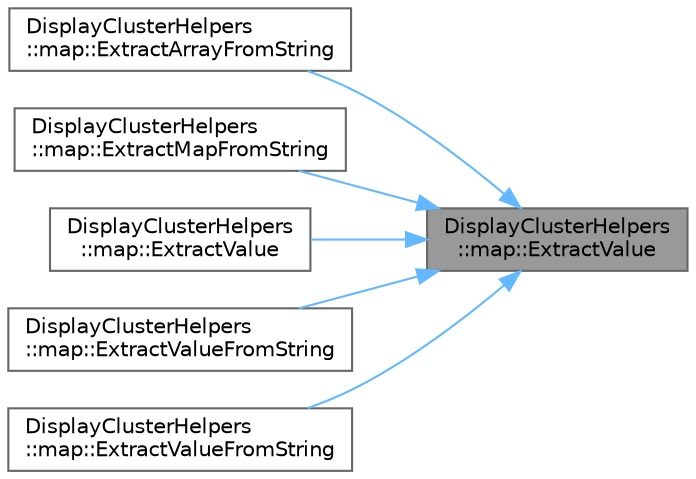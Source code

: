 digraph "DisplayClusterHelpers::map::ExtractValue"
{
 // INTERACTIVE_SVG=YES
 // LATEX_PDF_SIZE
  bgcolor="transparent";
  edge [fontname=Helvetica,fontsize=10,labelfontname=Helvetica,labelfontsize=10];
  node [fontname=Helvetica,fontsize=10,shape=box,height=0.2,width=0.4];
  rankdir="RL";
  Node1 [id="Node000001",label="DisplayClusterHelpers\l::map::ExtractValue",height=0.2,width=0.4,color="gray40", fillcolor="grey60", style="filled", fontcolor="black",tooltip=" "];
  Node1 -> Node2 [id="edge1_Node000001_Node000002",dir="back",color="steelblue1",style="solid",tooltip=" "];
  Node2 [id="Node000002",label="DisplayClusterHelpers\l::map::ExtractArrayFromString",height=0.2,width=0.4,color="grey40", fillcolor="white", style="filled",URL="$df/dc6/namespaceDisplayClusterHelpers_1_1map.html#af0a2caa1b01a426dcb532065f8687b4b",tooltip=" "];
  Node1 -> Node3 [id="edge2_Node000001_Node000003",dir="back",color="steelblue1",style="solid",tooltip=" "];
  Node3 [id="Node000003",label="DisplayClusterHelpers\l::map::ExtractMapFromString",height=0.2,width=0.4,color="grey40", fillcolor="white", style="filled",URL="$df/dc6/namespaceDisplayClusterHelpers_1_1map.html#a4b7cf1c552bd141be0529d3d90ddbbf8",tooltip=" "];
  Node1 -> Node4 [id="edge3_Node000001_Node000004",dir="back",color="steelblue1",style="solid",tooltip=" "];
  Node4 [id="Node000004",label="DisplayClusterHelpers\l::map::ExtractValue",height=0.2,width=0.4,color="grey40", fillcolor="white", style="filled",URL="$df/dc6/namespaceDisplayClusterHelpers_1_1map.html#a6405dd6cd889ba558da7b27814a1d76d",tooltip=" "];
  Node1 -> Node5 [id="edge4_Node000001_Node000005",dir="back",color="steelblue1",style="solid",tooltip=" "];
  Node5 [id="Node000005",label="DisplayClusterHelpers\l::map::ExtractValueFromString",height=0.2,width=0.4,color="grey40", fillcolor="white", style="filled",URL="$df/dc6/namespaceDisplayClusterHelpers_1_1map.html#a6dcfcdc21d1848ab1807f5525dae1148",tooltip=" "];
  Node1 -> Node6 [id="edge5_Node000001_Node000006",dir="back",color="steelblue1",style="solid",tooltip=" "];
  Node6 [id="Node000006",label="DisplayClusterHelpers\l::map::ExtractValueFromString",height=0.2,width=0.4,color="grey40", fillcolor="white", style="filled",URL="$df/dc6/namespaceDisplayClusterHelpers_1_1map.html#acae235c11deb7d3881b3d5f6ff50f092",tooltip=" "];
}
